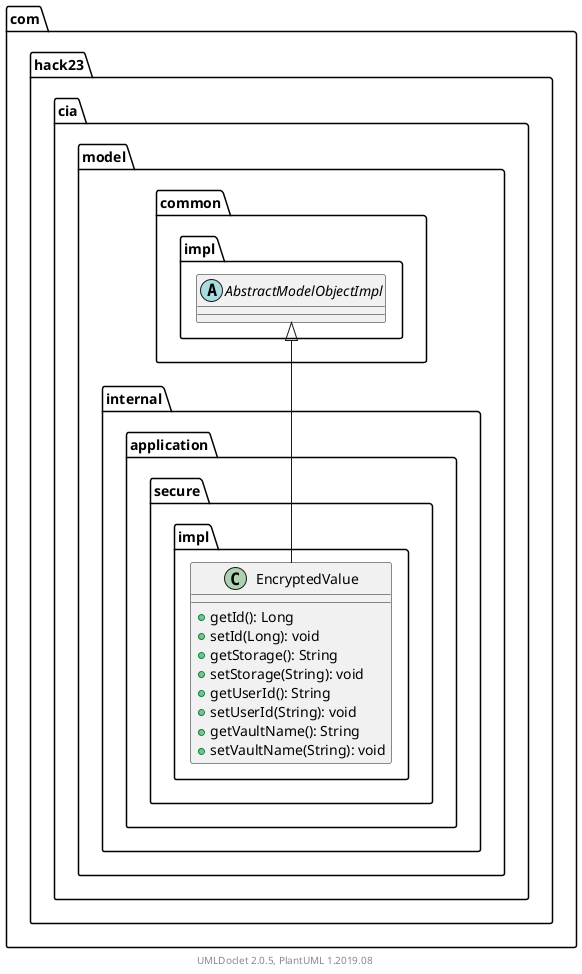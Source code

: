 @startuml
    namespace com.hack23.cia.model.internal.application.secure.impl {

        class EncryptedValue [[EncryptedValue.html]] {
            +getId(): Long
            +setId(Long): void
            +getStorage(): String
            +setStorage(String): void
            +getUserId(): String
            +setUserId(String): void
            +getVaultName(): String
            +setVaultName(String): void
        }

        com.hack23.cia.model.common.impl.AbstractModelObjectImpl <|-- EncryptedValue
    }

    namespace com.hack23.cia.model.common.impl {
        abstract class AbstractModelObjectImpl {
        }
    }

    center footer UMLDoclet 2.0.5, PlantUML 1.2019.08
@enduml
